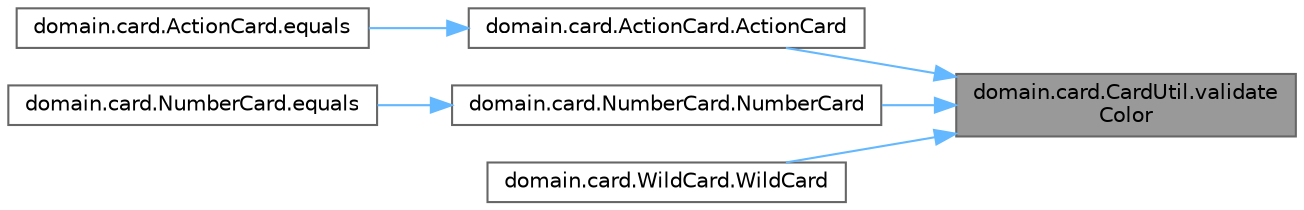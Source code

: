 digraph "domain.card.CardUtil.validateColor"
{
 // LATEX_PDF_SIZE
  bgcolor="transparent";
  edge [fontname=Helvetica,fontsize=10,labelfontname=Helvetica,labelfontsize=10];
  node [fontname=Helvetica,fontsize=10,shape=box,height=0.2,width=0.4];
  rankdir="RL";
  Node1 [id="Node000001",label="domain.card.CardUtil.validate\lColor",height=0.2,width=0.4,color="gray40", fillcolor="grey60", style="filled", fontcolor="black",tooltip=" "];
  Node1 -> Node2 [id="edge6_Node000001_Node000002",dir="back",color="steelblue1",style="solid",tooltip=" "];
  Node2 [id="Node000002",label="domain.card.ActionCard.ActionCard",height=0.2,width=0.4,color="grey40", fillcolor="white", style="filled",URL="$classdomain_1_1card_1_1_action_card.html#a86d8b67b2c955e9ed8d5b473324633ea",tooltip=" "];
  Node2 -> Node3 [id="edge7_Node000002_Node000003",dir="back",color="steelblue1",style="solid",tooltip=" "];
  Node3 [id="Node000003",label="domain.card.ActionCard.equals",height=0.2,width=0.4,color="grey40", fillcolor="white", style="filled",URL="$classdomain_1_1card_1_1_action_card.html#a8fe085234348d5b1f448b3c84fa25835",tooltip=" "];
  Node1 -> Node4 [id="edge8_Node000001_Node000004",dir="back",color="steelblue1",style="solid",tooltip=" "];
  Node4 [id="Node000004",label="domain.card.NumberCard.NumberCard",height=0.2,width=0.4,color="grey40", fillcolor="white", style="filled",URL="$classdomain_1_1card_1_1_number_card.html#ab1aa23682100c3d13ba309bad7c6dfe3",tooltip=" "];
  Node4 -> Node5 [id="edge9_Node000004_Node000005",dir="back",color="steelblue1",style="solid",tooltip=" "];
  Node5 [id="Node000005",label="domain.card.NumberCard.equals",height=0.2,width=0.4,color="grey40", fillcolor="white", style="filled",URL="$classdomain_1_1card_1_1_number_card.html#adabcd67095c5c9083f6b0b7f99ad18c2",tooltip=" "];
  Node1 -> Node6 [id="edge10_Node000001_Node000006",dir="back",color="steelblue1",style="solid",tooltip=" "];
  Node6 [id="Node000006",label="domain.card.WildCard.WildCard",height=0.2,width=0.4,color="grey40", fillcolor="white", style="filled",URL="$classdomain_1_1card_1_1_wild_card.html#ad70faef089efdc328e941e3a4172f20e",tooltip=" "];
}
